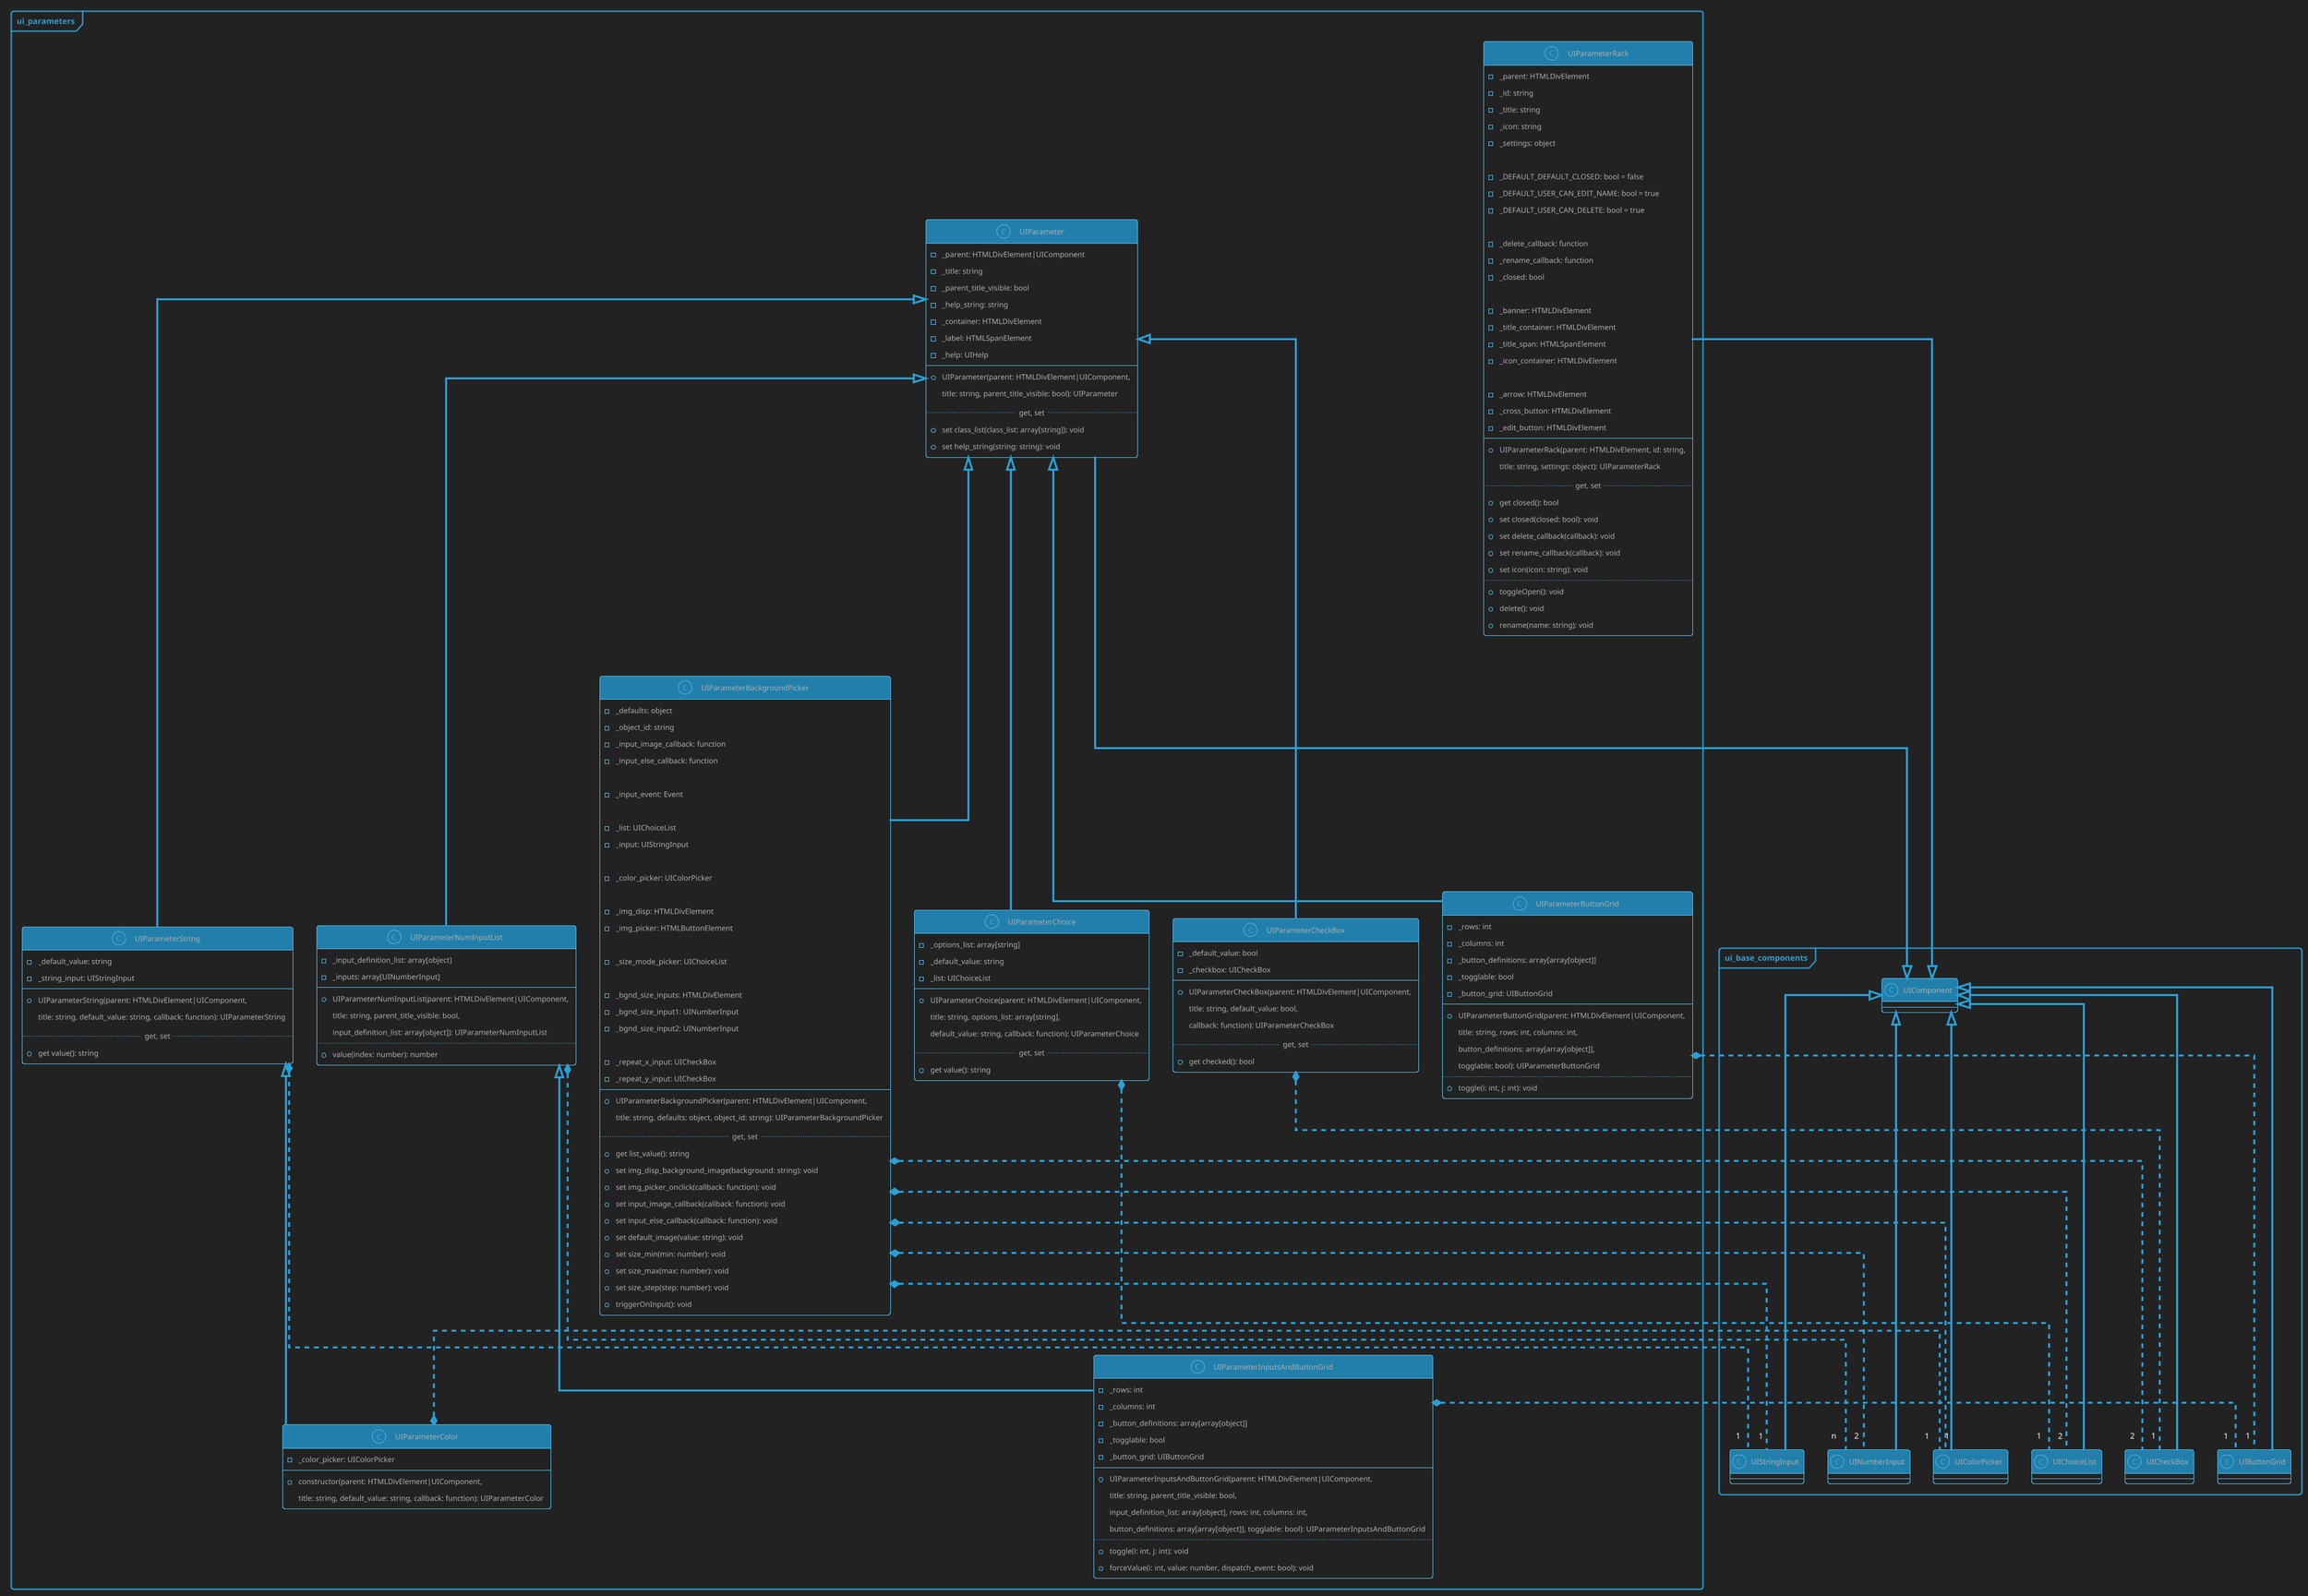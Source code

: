 'MIT License - Copyright (c) 2020-2021 Picorims

@startuml ui_parameters
!theme cyborg-outline
skinparam BackgroundColor #222222
' skinparam groupInheritance 2
skinparam PackageStyle frame
skinparam linetype ortho

package "ui_base_components" {
    class UIComponent {}

    class UIButtonGrid {}
    UIComponent <|-- UIButtonGrid

    class UINumberInput {}
    UIComponent <|-- UINumberInput

    class UIStringInput {}
    UIComponent <|-- UIStringInput

    class UIColorPicker {}
    UIComponent <|-- UIColorPicker

    class UIChoiceList {}
    UIComponent <|-- UIChoiceList

    class UICheckBox {}
    UIComponent <|-- UICheckBox
}

package "ui_parameters" {
    class UIParameter {
        - _parent: HTMLDivElement|UIComponent
        - _title: string
        - _parent_title_visible: bool
        - _help_string: string
        - _container: HTMLDivElement
        - _label: HTMLSpanElement
        - _help: UIHelp
        --
        + UIParameter(parent: HTMLDivElement|UIComponent,
        title: string, parent_title_visible: bool): UIParameter
        ..get, set..
        + set class_list(class_list: array[string]): void
        + set help_string(string: string): void
    }
    UIComponent <|-- UIParameter

    class UIParameterString {
        - _default_value: string
        - _string_input: UIStringInput
        --
        + UIParameterString(parent: HTMLDivElement|UIComponent,
        title: string, default_value: string, callback: function): UIParameterString
        ..get, set..
        + get value(): string
    }
    UIParameter <|-- UIParameterString
    UIParameterString *.. "1" UIStringInput

    class UIParameterColor {
        - _color_picker: UIColorPicker
        --
        + constructor(parent: HTMLDivElement|UIComponent,
        title: string, default_value: string, callback: function): UIParameterColor
    }
    UIParameterString <|-- UIParameterColor
    UIParameterColor *.. "1" UIColorPicker

    class UIParameterNumInputList {
        - _input_definition_list: array[object]
        - _inputs: array[UINumberInput]
        --
        + UIParameterNumInputList(parent: HTMLDivElement|UIComponent,
        title: string, parent_title_visible: bool,
        input_definition_list: array[object]): UIParameterNumInputList
        ..
        + value(index: number): number
    }
    UIParameter <|-- UIParameterNumInputList
    UIParameterNumInputList *.. "n" UINumberInput

    class UIParameterInputsAndButtonGrid {
        - _rows: int
        - _columns: int
        - _button_definitions: array[array[object]]
        - _togglable: bool
        - _button_grid: UIButtonGrid
        --
        + UIParameterInputsAndButtonGrid(parent: HTMLDivElement|UIComponent,
        title: string, parent_title_visible: bool,
        input_definition_list: array[object], rows: int, columns: int,
        button_definitions: array[array[object]], togglable: bool): UIParameterInputsAndButtonGrid
        ..
        + toggle(i: int, j: int): void
        + forceValue(i: int, value: number, dispatch_event: bool): void
    }
    UIParameterNumInputList <|-- UIParameterInputsAndButtonGrid
    UIParameterInputsAndButtonGrid *.. "1" UIButtonGrid

    class UIParameterChoice {
        - _options_list: array[string]
        - _default_value: string
        - _list: UIChoiceList
        --
        + UIParameterChoice(parent: HTMLDivElement|UIComponent,
        title: string, options_list: array[string],
        default_value: string, callback: function): UIParameterChoice
        ..get, set..
        + get value(): string
    }
    UIParameter <|-- UIParameterChoice
    UIParameterChoice *.. "1" UIChoiceList

    class UIParameterCheckBox {
        - _default_value: bool
        - _checkbox: UICheckBox
        --
        + UIParameterCheckBox(parent: HTMLDivElement|UIComponent,
        title: string, default_value: bool,
        callback: function): UIParameterCheckBox
        ..get, set..
        + get checked(): bool
    }
    UIParameter <|-- UIParameterCheckBox
    UIParameterCheckBox *.. "1" UICheckBox

    class UIParameterButtonGrid {
        - _rows: int
        - _columns: int
        - _button_definitions: array[array[object]]
        - _togglable: bool
        - _button_grid: UIButtonGrid
        --
        + UIParameterButtonGrid(parent: HTMLDivElement|UIComponent,
        title: string, rows: int, columns: int,
        button_definitions: array[array[object]],
        togglable: bool): UIParameterButtonGrid
        ..
        + toggle(i: int, j: int): void
    }
    UIParameter <|-- UIParameterButtonGrid
    UIParameterButtonGrid *.. "1" UIButtonGrid

    class UIParameterBackgroundPicker {
        - _defaults: object
        - _object_id: string
        - _input_image_callback: function
        - _input_else_callback: function

        - _input_event: Event

        - _list: UIChoiceList
        - _input: UIStringInput

        - _color_picker: UIColorPicker

        - _img_disp: HTMLDivElement
        - _img_picker: HTMLButtonElement

        - _size_mode_picker: UIChoiceList
        
        - _bgnd_size_inputs: HTMLDivElement
        - _bgnd_size_input1: UINumberInput
        - _bgnd_size_input2: UINumberInput
        
        - _repeat_x_input: UICheckBox
        - _repeat_y_input: UICheckBox
        --
        + UIParameterBackgroundPicker(parent: HTMLDivElement|UIComponent,
        title: string, defaults: object, object_id: string): UIParameterBackgroundPicker
        ..get, set..
        + get list_value(): string
        + set img_disp_background_image(background: string): void
        + set img_picker_onclick(callback: function): void
        + set input_image_callback(callback: function): void
        + set input_else_callback(callback: function): void
        + set default_image(value: string): void
        + set size_min(min: number): void
        + set size_max(max: number): void
        + set size_step(step: number): void
        + triggerOnInput(): void
    }
    UIParameter <|-- UIParameterBackgroundPicker
    UIParameterBackgroundPicker *.. "2" UIChoiceList
    UIParameterBackgroundPicker *.. "1" UIStringInput
    UIParameterBackgroundPicker *.. "1" UIColorPicker
    UIParameterBackgroundPicker *.. "2" UINumberInput
    UIParameterBackgroundPicker *.. "2" UICheckBox

    class UIParameterRack {
        - _parent: HTMLDivElement
        - _id: string
        - _title: string
        - _icon: string
        - _settings: object

        - _DEFAULT_DEFAULT_CLOSED: bool = false
        - _DEFAULT_USER_CAN_EDIT_NAME: bool = true
        - _DEFAULT_USER_CAN_DELETE: bool = true

        - _delete_callback: function
        - _rename_callback: function
        - _closed: bool

        - _banner: HTMLDivElement
        - _title_container: HTMLDivElement
        - _title_span: HTMLSpanElement
        - _icon_container: HTMLDivElement

        - _arrow: HTMLDivElement
        - _cross_button: HTMLDivElement
        - _edit_button: HTMLDivElement
        --
        + UIParameterRack(parent: HTMLDivElement, id: string,
        title: string, settings: object): UIParameterRack
        ..get, set..
        + get closed(): bool
        + set closed(closed: bool): void
        + set delete_callback(callback): void
        + set rename_callback(callback): void
        + set icon(icon: string): void
        ..
        + toggleOpen(): void
        + delete(): void
        + rename(name: string): void
    }
    UIComponent <|-- UIParameterRack
}

@enduml